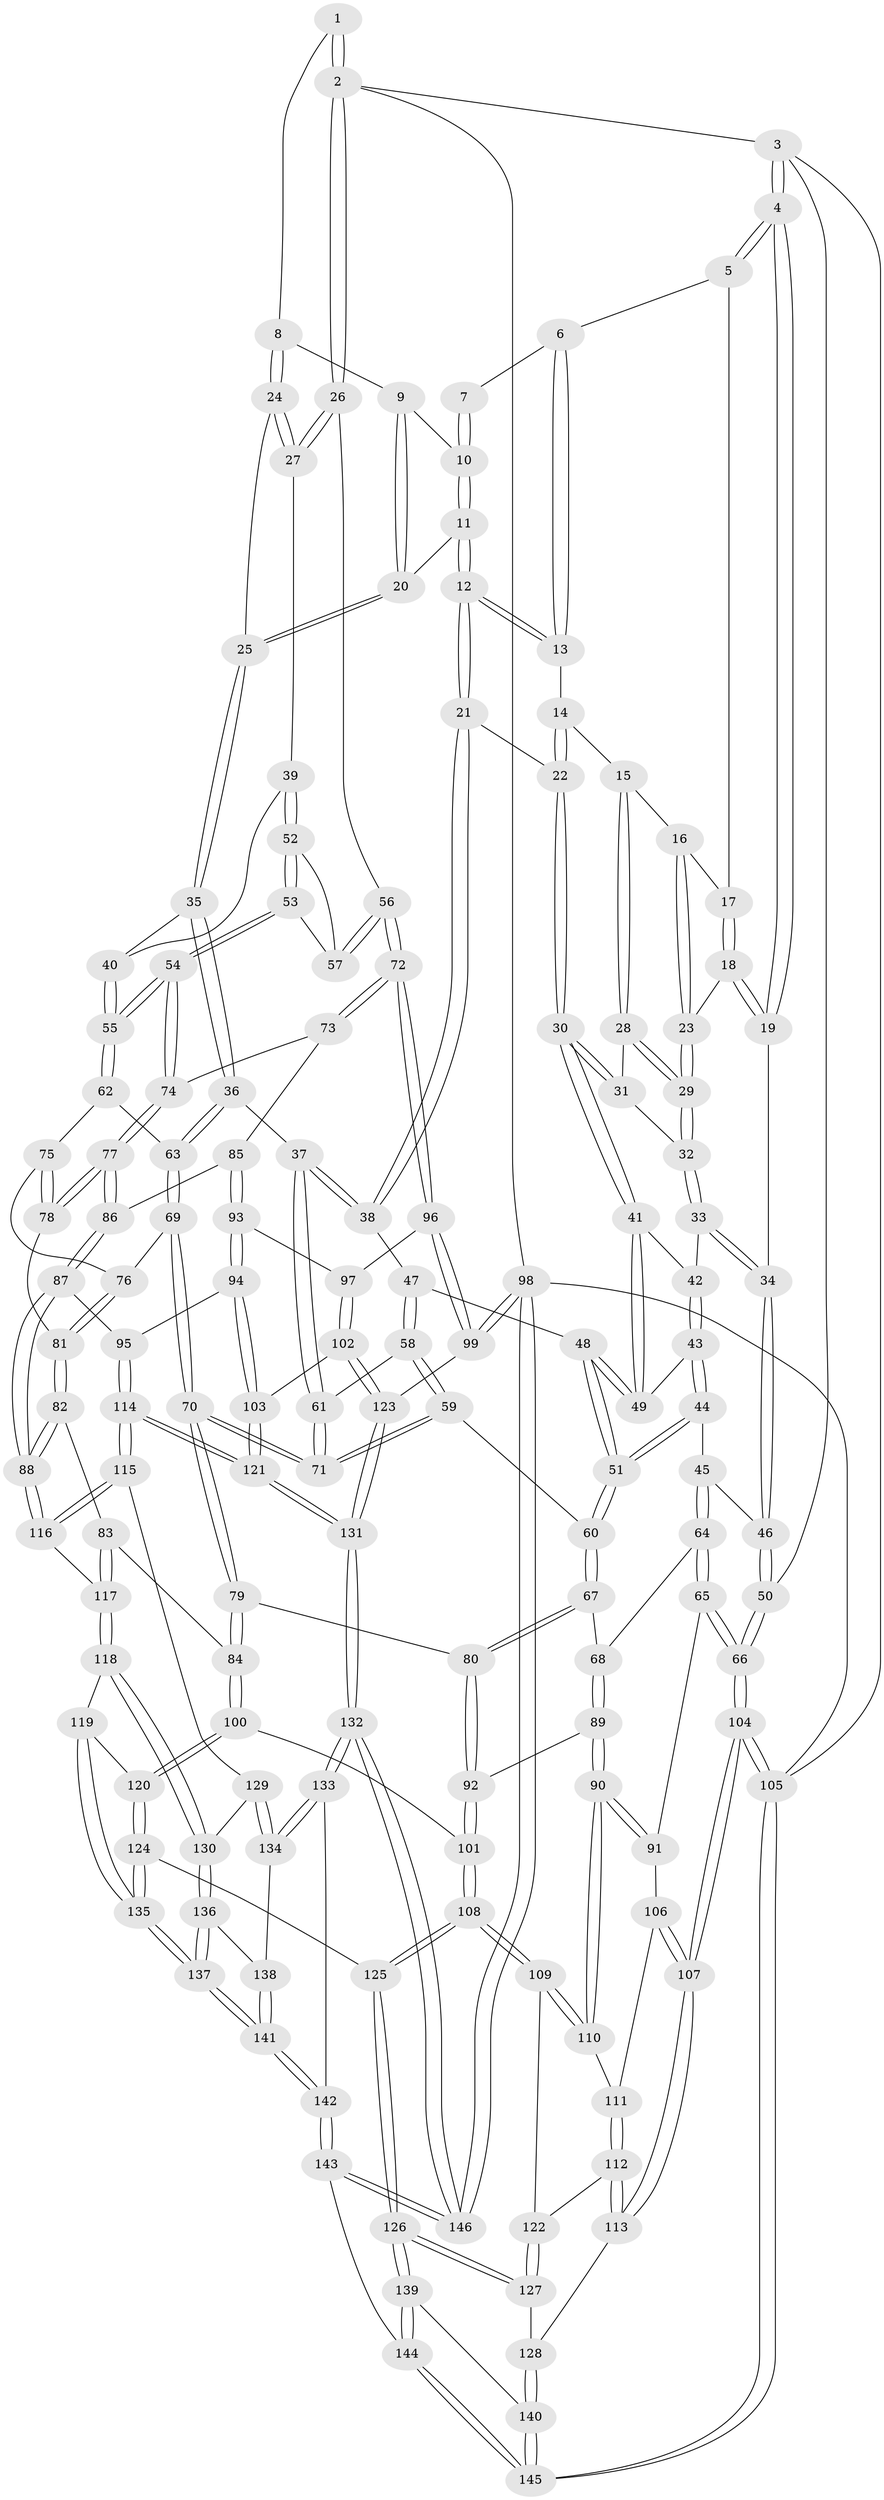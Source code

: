 // coarse degree distribution, {3: 0.2054794520547945, 5: 0.3287671232876712, 4: 0.2602739726027397, 6: 0.0821917808219178, 1: 0.0136986301369863, 9: 0.0136986301369863, 2: 0.0273972602739726, 7: 0.0410958904109589, 8: 0.0273972602739726}
// Generated by graph-tools (version 1.1) at 2025/05/03/04/25 22:05:47]
// undirected, 146 vertices, 362 edges
graph export_dot {
graph [start="1"]
  node [color=gray90,style=filled];
  1 [pos="+0.7666255075545528+0"];
  2 [pos="+1+0"];
  3 [pos="+0+0"];
  4 [pos="+0+0"];
  5 [pos="+0.021521728640427045+0"];
  6 [pos="+0.4187835365492112+0"];
  7 [pos="+0.4553087782698847+0"];
  8 [pos="+0.7583469188209752+0"];
  9 [pos="+0.6632124822296968+0.02717525700137456"];
  10 [pos="+0.6023639707954971+0.03737104049605707"];
  11 [pos="+0.5176913934897006+0.0675831273157073"];
  12 [pos="+0.45588632120509054+0.05960448268194625"];
  13 [pos="+0.4202186431629401+0"];
  14 [pos="+0.271104053694086+0.06719783849076746"];
  15 [pos="+0.2484974832991632+0.07843394014284982"];
  16 [pos="+0.22245808935561062+0.06141950360802415"];
  17 [pos="+0.2044893862336189+0.028058592803303518"];
  18 [pos="+0.13522036097706475+0.09453620479960868"];
  19 [pos="+0.014272755397420168+0.05909490841718588"];
  20 [pos="+0.6208084993950017+0.12051565528676722"];
  21 [pos="+0.4347906186960216+0.13311768139855792"];
  22 [pos="+0.42877298145626014+0.13500179209707314"];
  23 [pos="+0.16426458982121228+0.10578210287901185"];
  24 [pos="+0.8052877554703066+0.08741714864403345"];
  25 [pos="+0.6336121590532909+0.15735895003988012"];
  26 [pos="+1+0.22111064704801067"];
  27 [pos="+0.8605087193624934+0.1664102781273291"];
  28 [pos="+0.25004892546504476+0.09492712646707042"];
  29 [pos="+0.18558424575792395+0.17275381291756658"];
  30 [pos="+0.32992540837277456+0.18506707898329539"];
  31 [pos="+0.2925595000158473+0.15550626000510379"];
  32 [pos="+0.18551192427125926+0.17319628813583599"];
  33 [pos="+0.17985413103008538+0.18609604910086486"];
  34 [pos="+0.08124979593427532+0.18623486924164165"];
  35 [pos="+0.6064963200895042+0.2612527905333092"];
  36 [pos="+0.5909368282804341+0.2739916799942151"];
  37 [pos="+0.532029573614847+0.26962902373608433"];
  38 [pos="+0.5021392822879729+0.24078378024961075"];
  39 [pos="+0.8311008537127863+0.19790381033025745"];
  40 [pos="+0.741403598716334+0.24404742506380156"];
  41 [pos="+0.3137338747269716+0.21396210392547246"];
  42 [pos="+0.187455610849373+0.19905004094222298"];
  43 [pos="+0.19246419544604343+0.2685466969733985"];
  44 [pos="+0.1803789789862039+0.319914286832444"];
  45 [pos="+0.12068172022766793+0.31784099146174466"];
  46 [pos="+0.05513689453377354+0.29096793777998997"];
  47 [pos="+0.359988148496089+0.29250686642628604"];
  48 [pos="+0.31802323137468574+0.28737868338681366"];
  49 [pos="+0.3121891868056454+0.22426701967796817"];
  50 [pos="+0+0.39910896092613"];
  51 [pos="+0.2587155027713023+0.38861035253357107"];
  52 [pos="+0.8292556807498295+0.22287597093707956"];
  53 [pos="+0.8089988622315611+0.37964730067728686"];
  54 [pos="+0.7613712109248675+0.4155266076771406"];
  55 [pos="+0.758946843471668+0.4144663200728357"];
  56 [pos="+1+0.39476699158889034"];
  57 [pos="+0.8758649663197565+0.3769211890540025"];
  58 [pos="+0.4056488003697841+0.3471376672701815"];
  59 [pos="+0.3616187533614279+0.3928871372758913"];
  60 [pos="+0.2600620241289295+0.3936657507317641"];
  61 [pos="+0.49671452240389175+0.32319009297664203"];
  62 [pos="+0.6750775938513544+0.40444831710104845"];
  63 [pos="+0.6361703286261986+0.3695352684666504"];
  64 [pos="+0.10363107732837382+0.41879073712843135"];
  65 [pos="+0+0.437028935422786"];
  66 [pos="+0+0.428142850748822"];
  67 [pos="+0.25925389584088593+0.3972193101608687"];
  68 [pos="+0.1983074690478847+0.5062536627438435"];
  69 [pos="+0.5349377863308978+0.47240361704382094"];
  70 [pos="+0.4721644939743099+0.48179504723880073"];
  71 [pos="+0.4691156453772434+0.469549082184559"];
  72 [pos="+1+0.39502143558910635"];
  73 [pos="+0.817765996818652+0.5028296614703112"];
  74 [pos="+0.7752537405329806+0.4485551503460853"];
  75 [pos="+0.6673190143968815+0.4273092983809574"];
  76 [pos="+0.5732156795945115+0.49057415011363975"];
  77 [pos="+0.6744037439041548+0.554138996989517"];
  78 [pos="+0.6469826951853592+0.5404381294856295"];
  79 [pos="+0.4464973769872761+0.5437647827564557"];
  80 [pos="+0.4200050985997351+0.5421753738985648"];
  81 [pos="+0.6343125014745902+0.5431620081158858"];
  82 [pos="+0.5690494258518248+0.6045687154533219"];
  83 [pos="+0.535309523648253+0.6171104407178191"];
  84 [pos="+0.44744197023746934+0.5458018864489093"];
  85 [pos="+0.81432571307828+0.553408296298273"];
  86 [pos="+0.6911728742929393+0.5718614786206928"];
  87 [pos="+0.6958769894091731+0.635697121400492"];
  88 [pos="+0.671122069582017+0.6606282942617858"];
  89 [pos="+0.19047370067031247+0.5437296801660546"];
  90 [pos="+0.15523539742652898+0.563706853083496"];
  91 [pos="+0+0.4981293962707502"];
  92 [pos="+0.2625083728386444+0.5878143992927011"];
  93 [pos="+0.8287688629647008+0.5853527472646681"];
  94 [pos="+0.819509821341184+0.6329582047817663"];
  95 [pos="+0.7575285265264351+0.6545941425855814"];
  96 [pos="+1+0.5323944231888854"];
  97 [pos="+0.9279393274422967+0.5847301004000497"];
  98 [pos="+1+1"];
  99 [pos="+1+0.8008277889914817"];
  100 [pos="+0.38587982614261523+0.7060574706848816"];
  101 [pos="+0.2960007828255788+0.6777000906460928"];
  102 [pos="+0.8839030133187106+0.7260303282523564"];
  103 [pos="+0.8706944351956671+0.7235323685701556"];
  104 [pos="+0+0.7907365245648886"];
  105 [pos="+0+1"];
  106 [pos="+0.03626293219518572+0.6511630555042623"];
  107 [pos="+0+0.7891236062997744"];
  108 [pos="+0.22825505919079603+0.7730455551572438"];
  109 [pos="+0.14036914766967948+0.7053161023288074"];
  110 [pos="+0.13018462318672658+0.6268585030976959"];
  111 [pos="+0.06339762279349619+0.6493817458275064"];
  112 [pos="+0.03494977288817892+0.7501967304849042"];
  113 [pos="+0+0.7894128639755654"];
  114 [pos="+0.7352501684451945+0.7723458658554283"];
  115 [pos="+0.6615649805133169+0.75465021004355"];
  116 [pos="+0.6515320753361665+0.7347503583184599"];
  117 [pos="+0.5366415658799161+0.6896470525577458"];
  118 [pos="+0.4970105951052565+0.7367589694366783"];
  119 [pos="+0.42866290696734405+0.7583014863654178"];
  120 [pos="+0.4136145101395102+0.7481974435305987"];
  121 [pos="+0.7700295955017217+0.7964844289421842"];
  122 [pos="+0.09306742367988703+0.7476704556751484"];
  123 [pos="+0.9059256325136131+0.7336547901224163"];
  124 [pos="+0.2479875900850198+0.8341920344220697"];
  125 [pos="+0.2374186267110043+0.8348461026348464"];
  126 [pos="+0.21942433759458713+0.8637012538499483"];
  127 [pos="+0.09960309722692587+0.780762131202541"];
  128 [pos="+0.07494701834054156+0.8489285982914376"];
  129 [pos="+0.6443863167092133+0.7793414426323001"];
  130 [pos="+0.5610081299915177+0.815908049415872"];
  131 [pos="+0.7995435956991369+1"];
  132 [pos="+0.7997480540286817+1"];
  133 [pos="+0.6922354267152557+0.9590560700942024"];
  134 [pos="+0.6493273285395447+0.9130100350342318"];
  135 [pos="+0.4309157046457994+0.8889177137976195"];
  136 [pos="+0.5583159568710969+0.8276745482915526"];
  137 [pos="+0.43548274721767827+0.8984829854425491"];
  138 [pos="+0.5918431894689485+0.8923228037737022"];
  139 [pos="+0.21075719645051952+0.8845258578369111"];
  140 [pos="+0.1254431142404648+0.9040189391376123"];
  141 [pos="+0.44372739935420136+0.9665616003618103"];
  142 [pos="+0.443543287886257+0.9677068014302008"];
  143 [pos="+0.3717242883679271+1"];
  144 [pos="+0.362237945528217+1"];
  145 [pos="+0+1"];
  146 [pos="+0.9503884933683416+1"];
  1 -- 2;
  1 -- 2;
  1 -- 8;
  2 -- 3;
  2 -- 26;
  2 -- 26;
  2 -- 98;
  3 -- 4;
  3 -- 4;
  3 -- 50;
  3 -- 105;
  4 -- 5;
  4 -- 5;
  4 -- 19;
  4 -- 19;
  5 -- 6;
  5 -- 17;
  6 -- 7;
  6 -- 13;
  6 -- 13;
  7 -- 10;
  7 -- 10;
  8 -- 9;
  8 -- 24;
  8 -- 24;
  9 -- 10;
  9 -- 20;
  9 -- 20;
  10 -- 11;
  10 -- 11;
  11 -- 12;
  11 -- 12;
  11 -- 20;
  12 -- 13;
  12 -- 13;
  12 -- 21;
  12 -- 21;
  13 -- 14;
  14 -- 15;
  14 -- 22;
  14 -- 22;
  15 -- 16;
  15 -- 28;
  15 -- 28;
  16 -- 17;
  16 -- 23;
  16 -- 23;
  17 -- 18;
  17 -- 18;
  18 -- 19;
  18 -- 19;
  18 -- 23;
  19 -- 34;
  20 -- 25;
  20 -- 25;
  21 -- 22;
  21 -- 38;
  21 -- 38;
  22 -- 30;
  22 -- 30;
  23 -- 29;
  23 -- 29;
  24 -- 25;
  24 -- 27;
  24 -- 27;
  25 -- 35;
  25 -- 35;
  26 -- 27;
  26 -- 27;
  26 -- 56;
  27 -- 39;
  28 -- 29;
  28 -- 29;
  28 -- 31;
  29 -- 32;
  29 -- 32;
  30 -- 31;
  30 -- 31;
  30 -- 41;
  30 -- 41;
  31 -- 32;
  32 -- 33;
  32 -- 33;
  33 -- 34;
  33 -- 34;
  33 -- 42;
  34 -- 46;
  34 -- 46;
  35 -- 36;
  35 -- 36;
  35 -- 40;
  36 -- 37;
  36 -- 63;
  36 -- 63;
  37 -- 38;
  37 -- 38;
  37 -- 61;
  37 -- 61;
  38 -- 47;
  39 -- 40;
  39 -- 52;
  39 -- 52;
  40 -- 55;
  40 -- 55;
  41 -- 42;
  41 -- 49;
  41 -- 49;
  42 -- 43;
  42 -- 43;
  43 -- 44;
  43 -- 44;
  43 -- 49;
  44 -- 45;
  44 -- 51;
  44 -- 51;
  45 -- 46;
  45 -- 64;
  45 -- 64;
  46 -- 50;
  46 -- 50;
  47 -- 48;
  47 -- 58;
  47 -- 58;
  48 -- 49;
  48 -- 49;
  48 -- 51;
  48 -- 51;
  50 -- 66;
  50 -- 66;
  51 -- 60;
  51 -- 60;
  52 -- 53;
  52 -- 53;
  52 -- 57;
  53 -- 54;
  53 -- 54;
  53 -- 57;
  54 -- 55;
  54 -- 55;
  54 -- 74;
  54 -- 74;
  55 -- 62;
  55 -- 62;
  56 -- 57;
  56 -- 57;
  56 -- 72;
  56 -- 72;
  58 -- 59;
  58 -- 59;
  58 -- 61;
  59 -- 60;
  59 -- 71;
  59 -- 71;
  60 -- 67;
  60 -- 67;
  61 -- 71;
  61 -- 71;
  62 -- 63;
  62 -- 75;
  63 -- 69;
  63 -- 69;
  64 -- 65;
  64 -- 65;
  64 -- 68;
  65 -- 66;
  65 -- 66;
  65 -- 91;
  66 -- 104;
  66 -- 104;
  67 -- 68;
  67 -- 80;
  67 -- 80;
  68 -- 89;
  68 -- 89;
  69 -- 70;
  69 -- 70;
  69 -- 76;
  70 -- 71;
  70 -- 71;
  70 -- 79;
  70 -- 79;
  72 -- 73;
  72 -- 73;
  72 -- 96;
  72 -- 96;
  73 -- 74;
  73 -- 85;
  74 -- 77;
  74 -- 77;
  75 -- 76;
  75 -- 78;
  75 -- 78;
  76 -- 81;
  76 -- 81;
  77 -- 78;
  77 -- 78;
  77 -- 86;
  77 -- 86;
  78 -- 81;
  79 -- 80;
  79 -- 84;
  79 -- 84;
  80 -- 92;
  80 -- 92;
  81 -- 82;
  81 -- 82;
  82 -- 83;
  82 -- 88;
  82 -- 88;
  83 -- 84;
  83 -- 117;
  83 -- 117;
  84 -- 100;
  84 -- 100;
  85 -- 86;
  85 -- 93;
  85 -- 93;
  86 -- 87;
  86 -- 87;
  87 -- 88;
  87 -- 88;
  87 -- 95;
  88 -- 116;
  88 -- 116;
  89 -- 90;
  89 -- 90;
  89 -- 92;
  90 -- 91;
  90 -- 91;
  90 -- 110;
  90 -- 110;
  91 -- 106;
  92 -- 101;
  92 -- 101;
  93 -- 94;
  93 -- 94;
  93 -- 97;
  94 -- 95;
  94 -- 103;
  94 -- 103;
  95 -- 114;
  95 -- 114;
  96 -- 97;
  96 -- 99;
  96 -- 99;
  97 -- 102;
  97 -- 102;
  98 -- 99;
  98 -- 99;
  98 -- 146;
  98 -- 146;
  98 -- 105;
  99 -- 123;
  100 -- 101;
  100 -- 120;
  100 -- 120;
  101 -- 108;
  101 -- 108;
  102 -- 103;
  102 -- 123;
  102 -- 123;
  103 -- 121;
  103 -- 121;
  104 -- 105;
  104 -- 105;
  104 -- 107;
  104 -- 107;
  105 -- 145;
  105 -- 145;
  106 -- 107;
  106 -- 107;
  106 -- 111;
  107 -- 113;
  107 -- 113;
  108 -- 109;
  108 -- 109;
  108 -- 125;
  108 -- 125;
  109 -- 110;
  109 -- 110;
  109 -- 122;
  110 -- 111;
  111 -- 112;
  111 -- 112;
  112 -- 113;
  112 -- 113;
  112 -- 122;
  113 -- 128;
  114 -- 115;
  114 -- 115;
  114 -- 121;
  114 -- 121;
  115 -- 116;
  115 -- 116;
  115 -- 129;
  116 -- 117;
  117 -- 118;
  117 -- 118;
  118 -- 119;
  118 -- 130;
  118 -- 130;
  119 -- 120;
  119 -- 135;
  119 -- 135;
  120 -- 124;
  120 -- 124;
  121 -- 131;
  121 -- 131;
  122 -- 127;
  122 -- 127;
  123 -- 131;
  123 -- 131;
  124 -- 125;
  124 -- 135;
  124 -- 135;
  125 -- 126;
  125 -- 126;
  126 -- 127;
  126 -- 127;
  126 -- 139;
  126 -- 139;
  127 -- 128;
  128 -- 140;
  128 -- 140;
  129 -- 130;
  129 -- 134;
  129 -- 134;
  130 -- 136;
  130 -- 136;
  131 -- 132;
  131 -- 132;
  132 -- 133;
  132 -- 133;
  132 -- 146;
  132 -- 146;
  133 -- 134;
  133 -- 134;
  133 -- 142;
  134 -- 138;
  135 -- 137;
  135 -- 137;
  136 -- 137;
  136 -- 137;
  136 -- 138;
  137 -- 141;
  137 -- 141;
  138 -- 141;
  138 -- 141;
  139 -- 140;
  139 -- 144;
  139 -- 144;
  140 -- 145;
  140 -- 145;
  141 -- 142;
  141 -- 142;
  142 -- 143;
  142 -- 143;
  143 -- 144;
  143 -- 146;
  143 -- 146;
  144 -- 145;
  144 -- 145;
}
